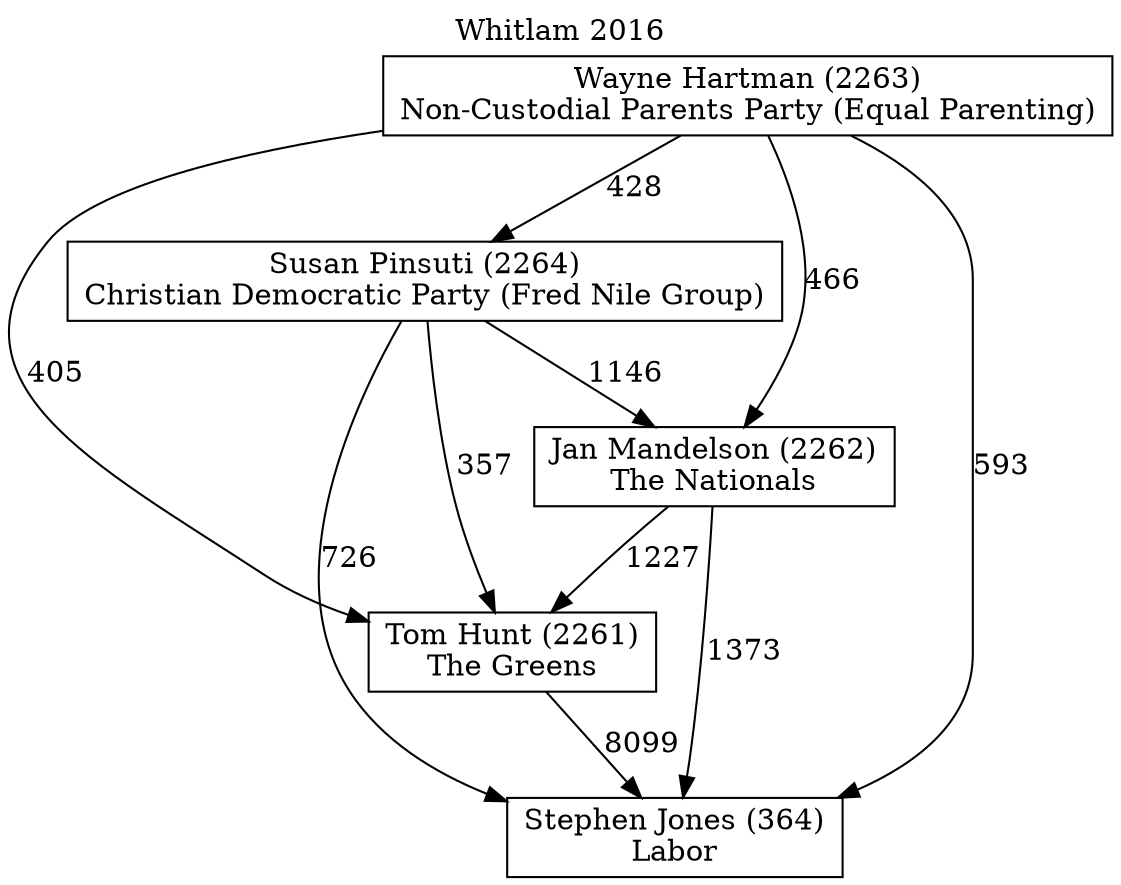 // House preference flow
digraph "Stephen Jones (364)_Whitlam_2016" {
	graph [label="Whitlam 2016" labelloc=t mclimit=10]
	node [shape=box]
	"Stephen Jones (364)" [label="Stephen Jones (364)
Labor"]
	"Susan Pinsuti (2264)" [label="Susan Pinsuti (2264)
Christian Democratic Party (Fred Nile Group)"]
	"Wayne Hartman (2263)" [label="Wayne Hartman (2263)
Non-Custodial Parents Party (Equal Parenting)"]
	"Jan Mandelson (2262)" [label="Jan Mandelson (2262)
The Nationals"]
	"Tom Hunt (2261)" [label="Tom Hunt (2261)
The Greens"]
	"Susan Pinsuti (2264)" -> "Stephen Jones (364)" [label=726]
	"Susan Pinsuti (2264)" -> "Jan Mandelson (2262)" [label=1146]
	"Susan Pinsuti (2264)" -> "Tom Hunt (2261)" [label=357]
	"Wayne Hartman (2263)" -> "Susan Pinsuti (2264)" [label=428]
	"Jan Mandelson (2262)" -> "Tom Hunt (2261)" [label=1227]
	"Wayne Hartman (2263)" -> "Jan Mandelson (2262)" [label=466]
	"Wayne Hartman (2263)" -> "Tom Hunt (2261)" [label=405]
	"Jan Mandelson (2262)" -> "Stephen Jones (364)" [label=1373]
	"Tom Hunt (2261)" -> "Stephen Jones (364)" [label=8099]
	"Wayne Hartman (2263)" -> "Stephen Jones (364)" [label=593]
}
